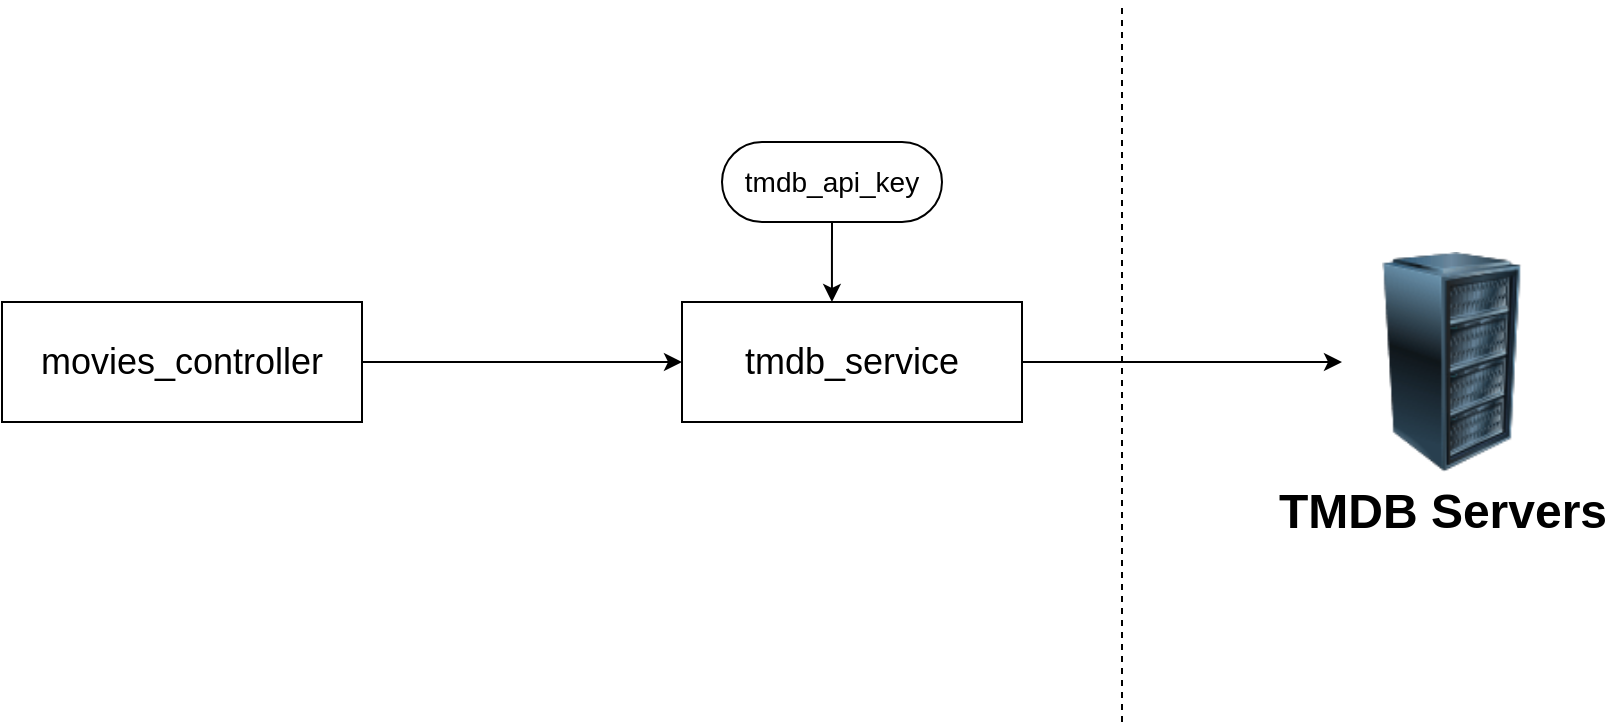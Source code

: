 <mxfile>
    <diagram id="EhiiXvT2ltVXRhPsyauH" name="Page-1">
        <mxGraphModel dx="849" dy="626" grid="1" gridSize="10" guides="1" tooltips="1" connect="1" arrows="1" fold="1" page="1" pageScale="1" pageWidth="850" pageHeight="1100" math="0" shadow="0">
            <root>
                <mxCell id="0"/>
                <mxCell id="1" parent="0"/>
                <mxCell id="6" style="edgeStyle=none;html=1;entryX=0;entryY=0.5;entryDx=0;entryDy=0;fontSize=18;" parent="1" source="3" target="5" edge="1">
                    <mxGeometry relative="1" as="geometry"/>
                </mxCell>
                <mxCell id="3" value="movies_controller" style="rounded=0;whiteSpace=wrap;html=1;spacing=2;fontSize=18;" parent="1" vertex="1">
                    <mxGeometry x="20" y="170" width="180" height="60" as="geometry"/>
                </mxCell>
                <mxCell id="11" style="edgeStyle=none;html=1;fontSize=14;" edge="1" parent="1" source="5" target="10">
                    <mxGeometry relative="1" as="geometry"/>
                </mxCell>
                <mxCell id="5" value="tmdb_service" style="rounded=0;whiteSpace=wrap;html=1;fontSize=18;" parent="1" vertex="1">
                    <mxGeometry x="360" y="170" width="170" height="60" as="geometry"/>
                </mxCell>
                <mxCell id="9" style="edgeStyle=none;html=1;entryX=0.441;entryY=0;entryDx=0;entryDy=0;entryPerimeter=0;fontSize=14;" edge="1" parent="1" source="8" target="5">
                    <mxGeometry relative="1" as="geometry"/>
                </mxCell>
                <mxCell id="8" value="tmdb_api_key" style="rounded=1;whiteSpace=wrap;html=1;arcSize=50;fontSize=14;" vertex="1" parent="1">
                    <mxGeometry x="380" y="90" width="110" height="40" as="geometry"/>
                </mxCell>
                <mxCell id="10" value="" style="image;html=1;image=img/lib/clip_art/computers/Server_Rack_128x128.png;fontSize=14;" vertex="1" parent="1">
                    <mxGeometry x="690" y="145" width="110" height="110" as="geometry"/>
                </mxCell>
                <mxCell id="12" value="" style="endArrow=none;dashed=1;html=1;fontSize=14;" edge="1" parent="1">
                    <mxGeometry width="50" height="50" relative="1" as="geometry">
                        <mxPoint x="580" y="380" as="sourcePoint"/>
                        <mxPoint x="580" y="20" as="targetPoint"/>
                        <Array as="points">
                            <mxPoint x="580" y="110"/>
                        </Array>
                    </mxGeometry>
                </mxCell>
                <mxCell id="13" value="TMDB Servers" style="text;strokeColor=none;fillColor=none;html=1;fontSize=24;fontStyle=1;verticalAlign=middle;align=center;" vertex="1" parent="1">
                    <mxGeometry x="690" y="255" width="100" height="40" as="geometry"/>
                </mxCell>
            </root>
        </mxGraphModel>
    </diagram>
</mxfile>